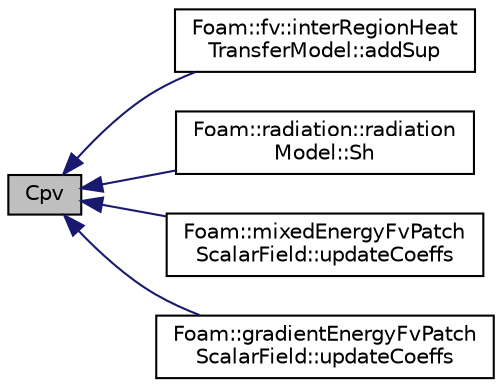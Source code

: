 digraph "Cpv"
{
  bgcolor="transparent";
  edge [fontname="Helvetica",fontsize="10",labelfontname="Helvetica",labelfontsize="10"];
  node [fontname="Helvetica",fontsize="10",shape=record];
  rankdir="LR";
  Node1 [label="Cpv",height=0.2,width=0.4,color="black", fillcolor="grey75", style="filled", fontcolor="black"];
  Node1 -> Node2 [dir="back",color="midnightblue",fontsize="10",style="solid",fontname="Helvetica"];
  Node2 [label="Foam::fv::interRegionHeat\lTransferModel::addSup",height=0.2,width=0.4,color="black",URL="$a01154.html#a9c3a3fc9e70c143a42b667f4c9485ec3",tooltip="Source term to energy equation. "];
  Node1 -> Node3 [dir="back",color="midnightblue",fontsize="10",style="solid",fontname="Helvetica"];
  Node3 [label="Foam::radiation::radiation\lModel::Sh",height=0.2,width=0.4,color="black",URL="$a02048.html#ac3aa7f4713767ba043eba518149a8f2b",tooltip="Energy source term. "];
  Node1 -> Node4 [dir="back",color="midnightblue",fontsize="10",style="solid",fontname="Helvetica"];
  Node4 [label="Foam::mixedEnergyFvPatch\lScalarField::updateCoeffs",height=0.2,width=0.4,color="black",URL="$a01502.html#a7e24eafac629d3733181cd942d4c902f",tooltip="Update the coefficients associated with the patch field. "];
  Node1 -> Node5 [dir="back",color="midnightblue",fontsize="10",style="solid",fontname="Helvetica"];
  Node5 [label="Foam::gradientEnergyFvPatch\lScalarField::updateCoeffs",height=0.2,width=0.4,color="black",URL="$a00931.html#a7e24eafac629d3733181cd942d4c902f",tooltip="Update the coefficients associated with the patch field. "];
}
